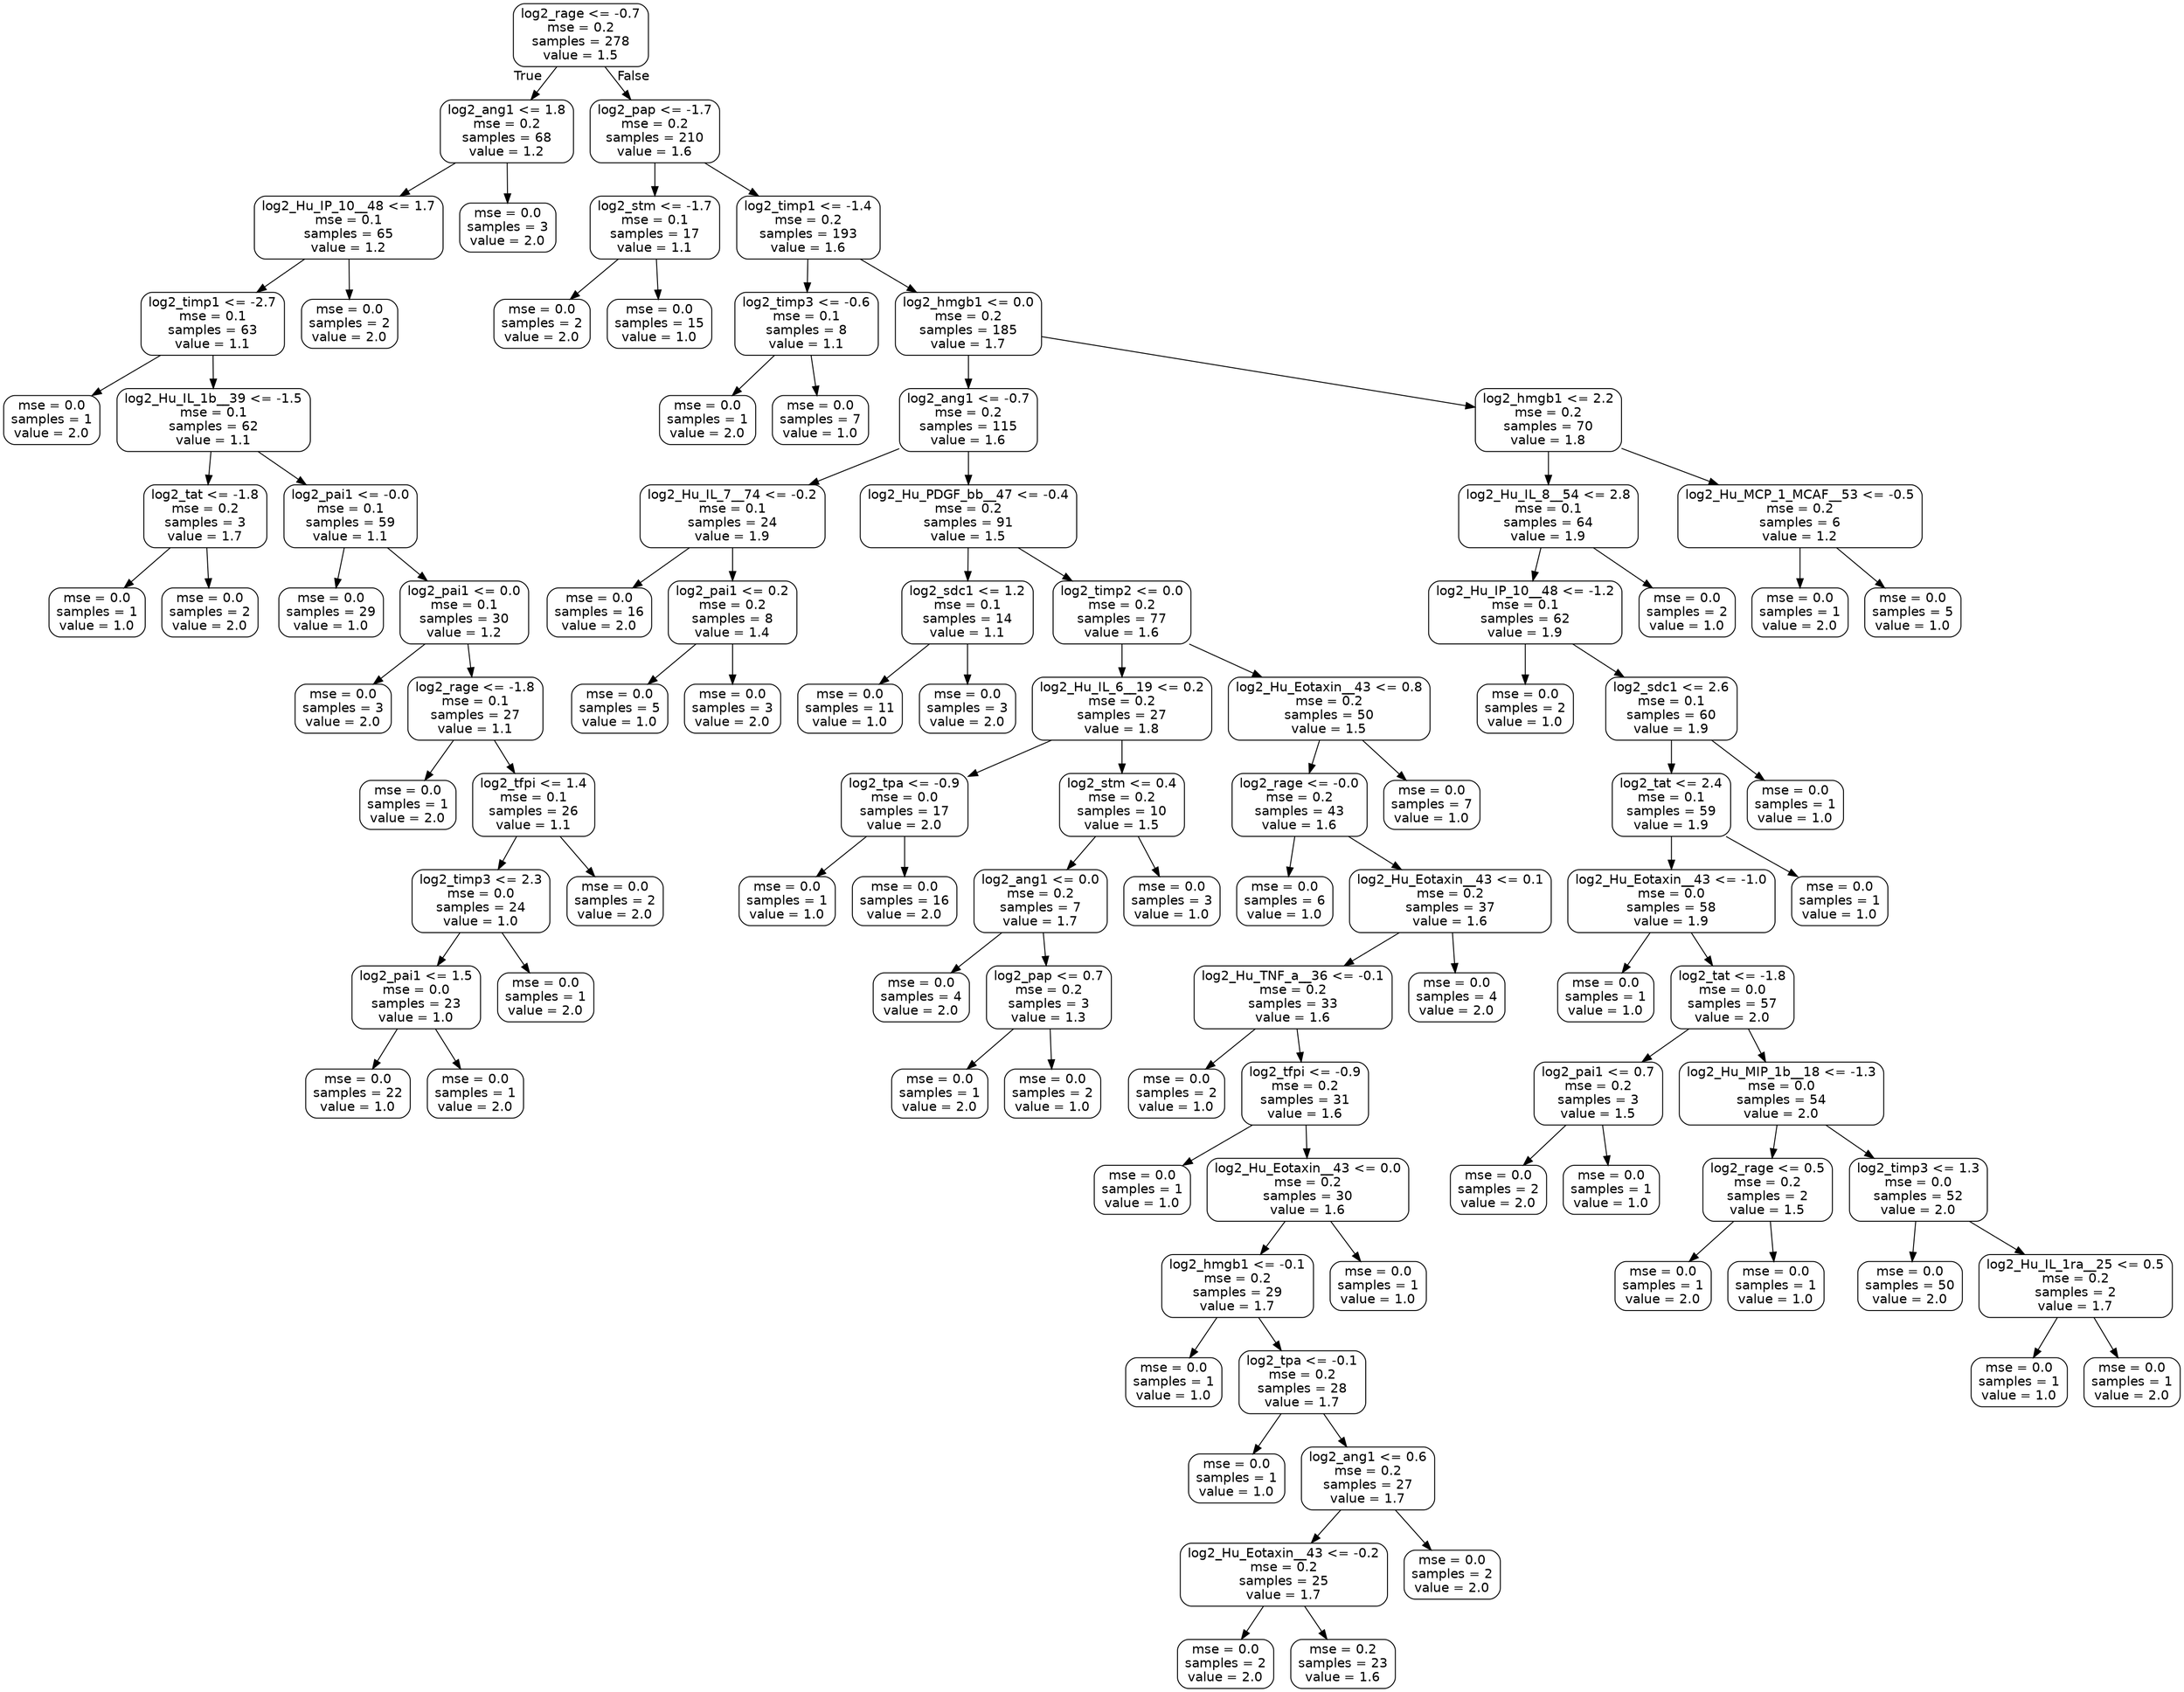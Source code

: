 digraph Tree {
node [shape=box, style="rounded", color="black", fontname=helvetica] ;
edge [fontname=helvetica] ;
0 [label="log2_rage <= -0.7\nmse = 0.2\nsamples = 278\nvalue = 1.5"] ;
1 [label="log2_ang1 <= 1.8\nmse = 0.2\nsamples = 68\nvalue = 1.2"] ;
0 -> 1 [labeldistance=2.5, labelangle=45, headlabel="True"] ;
2 [label="log2_Hu_IP_10__48 <= 1.7\nmse = 0.1\nsamples = 65\nvalue = 1.2"] ;
1 -> 2 ;
3 [label="log2_timp1 <= -2.7\nmse = 0.1\nsamples = 63\nvalue = 1.1"] ;
2 -> 3 ;
4 [label="mse = 0.0\nsamples = 1\nvalue = 2.0"] ;
3 -> 4 ;
5 [label="log2_Hu_IL_1b__39 <= -1.5\nmse = 0.1\nsamples = 62\nvalue = 1.1"] ;
3 -> 5 ;
6 [label="log2_tat <= -1.8\nmse = 0.2\nsamples = 3\nvalue = 1.7"] ;
5 -> 6 ;
7 [label="mse = 0.0\nsamples = 1\nvalue = 1.0"] ;
6 -> 7 ;
8 [label="mse = 0.0\nsamples = 2\nvalue = 2.0"] ;
6 -> 8 ;
9 [label="log2_pai1 <= -0.0\nmse = 0.1\nsamples = 59\nvalue = 1.1"] ;
5 -> 9 ;
10 [label="mse = 0.0\nsamples = 29\nvalue = 1.0"] ;
9 -> 10 ;
11 [label="log2_pai1 <= 0.0\nmse = 0.1\nsamples = 30\nvalue = 1.2"] ;
9 -> 11 ;
12 [label="mse = 0.0\nsamples = 3\nvalue = 2.0"] ;
11 -> 12 ;
13 [label="log2_rage <= -1.8\nmse = 0.1\nsamples = 27\nvalue = 1.1"] ;
11 -> 13 ;
14 [label="mse = 0.0\nsamples = 1\nvalue = 2.0"] ;
13 -> 14 ;
15 [label="log2_tfpi <= 1.4\nmse = 0.1\nsamples = 26\nvalue = 1.1"] ;
13 -> 15 ;
16 [label="log2_timp3 <= 2.3\nmse = 0.0\nsamples = 24\nvalue = 1.0"] ;
15 -> 16 ;
17 [label="log2_pai1 <= 1.5\nmse = 0.0\nsamples = 23\nvalue = 1.0"] ;
16 -> 17 ;
18 [label="mse = 0.0\nsamples = 22\nvalue = 1.0"] ;
17 -> 18 ;
19 [label="mse = 0.0\nsamples = 1\nvalue = 2.0"] ;
17 -> 19 ;
20 [label="mse = 0.0\nsamples = 1\nvalue = 2.0"] ;
16 -> 20 ;
21 [label="mse = 0.0\nsamples = 2\nvalue = 2.0"] ;
15 -> 21 ;
22 [label="mse = 0.0\nsamples = 2\nvalue = 2.0"] ;
2 -> 22 ;
23 [label="mse = 0.0\nsamples = 3\nvalue = 2.0"] ;
1 -> 23 ;
24 [label="log2_pap <= -1.7\nmse = 0.2\nsamples = 210\nvalue = 1.6"] ;
0 -> 24 [labeldistance=2.5, labelangle=-45, headlabel="False"] ;
25 [label="log2_stm <= -1.7\nmse = 0.1\nsamples = 17\nvalue = 1.1"] ;
24 -> 25 ;
26 [label="mse = 0.0\nsamples = 2\nvalue = 2.0"] ;
25 -> 26 ;
27 [label="mse = 0.0\nsamples = 15\nvalue = 1.0"] ;
25 -> 27 ;
28 [label="log2_timp1 <= -1.4\nmse = 0.2\nsamples = 193\nvalue = 1.6"] ;
24 -> 28 ;
29 [label="log2_timp3 <= -0.6\nmse = 0.1\nsamples = 8\nvalue = 1.1"] ;
28 -> 29 ;
30 [label="mse = 0.0\nsamples = 1\nvalue = 2.0"] ;
29 -> 30 ;
31 [label="mse = 0.0\nsamples = 7\nvalue = 1.0"] ;
29 -> 31 ;
32 [label="log2_hmgb1 <= 0.0\nmse = 0.2\nsamples = 185\nvalue = 1.7"] ;
28 -> 32 ;
33 [label="log2_ang1 <= -0.7\nmse = 0.2\nsamples = 115\nvalue = 1.6"] ;
32 -> 33 ;
34 [label="log2_Hu_IL_7__74 <= -0.2\nmse = 0.1\nsamples = 24\nvalue = 1.9"] ;
33 -> 34 ;
35 [label="mse = 0.0\nsamples = 16\nvalue = 2.0"] ;
34 -> 35 ;
36 [label="log2_pai1 <= 0.2\nmse = 0.2\nsamples = 8\nvalue = 1.4"] ;
34 -> 36 ;
37 [label="mse = 0.0\nsamples = 5\nvalue = 1.0"] ;
36 -> 37 ;
38 [label="mse = 0.0\nsamples = 3\nvalue = 2.0"] ;
36 -> 38 ;
39 [label="log2_Hu_PDGF_bb__47 <= -0.4\nmse = 0.2\nsamples = 91\nvalue = 1.5"] ;
33 -> 39 ;
40 [label="log2_sdc1 <= 1.2\nmse = 0.1\nsamples = 14\nvalue = 1.1"] ;
39 -> 40 ;
41 [label="mse = 0.0\nsamples = 11\nvalue = 1.0"] ;
40 -> 41 ;
42 [label="mse = 0.0\nsamples = 3\nvalue = 2.0"] ;
40 -> 42 ;
43 [label="log2_timp2 <= 0.0\nmse = 0.2\nsamples = 77\nvalue = 1.6"] ;
39 -> 43 ;
44 [label="log2_Hu_IL_6__19 <= 0.2\nmse = 0.2\nsamples = 27\nvalue = 1.8"] ;
43 -> 44 ;
45 [label="log2_tpa <= -0.9\nmse = 0.0\nsamples = 17\nvalue = 2.0"] ;
44 -> 45 ;
46 [label="mse = 0.0\nsamples = 1\nvalue = 1.0"] ;
45 -> 46 ;
47 [label="mse = 0.0\nsamples = 16\nvalue = 2.0"] ;
45 -> 47 ;
48 [label="log2_stm <= 0.4\nmse = 0.2\nsamples = 10\nvalue = 1.5"] ;
44 -> 48 ;
49 [label="log2_ang1 <= 0.0\nmse = 0.2\nsamples = 7\nvalue = 1.7"] ;
48 -> 49 ;
50 [label="mse = 0.0\nsamples = 4\nvalue = 2.0"] ;
49 -> 50 ;
51 [label="log2_pap <= 0.7\nmse = 0.2\nsamples = 3\nvalue = 1.3"] ;
49 -> 51 ;
52 [label="mse = 0.0\nsamples = 1\nvalue = 2.0"] ;
51 -> 52 ;
53 [label="mse = 0.0\nsamples = 2\nvalue = 1.0"] ;
51 -> 53 ;
54 [label="mse = 0.0\nsamples = 3\nvalue = 1.0"] ;
48 -> 54 ;
55 [label="log2_Hu_Eotaxin__43 <= 0.8\nmse = 0.2\nsamples = 50\nvalue = 1.5"] ;
43 -> 55 ;
56 [label="log2_rage <= -0.0\nmse = 0.2\nsamples = 43\nvalue = 1.6"] ;
55 -> 56 ;
57 [label="mse = 0.0\nsamples = 6\nvalue = 1.0"] ;
56 -> 57 ;
58 [label="log2_Hu_Eotaxin__43 <= 0.1\nmse = 0.2\nsamples = 37\nvalue = 1.6"] ;
56 -> 58 ;
59 [label="log2_Hu_TNF_a__36 <= -0.1\nmse = 0.2\nsamples = 33\nvalue = 1.6"] ;
58 -> 59 ;
60 [label="mse = 0.0\nsamples = 2\nvalue = 1.0"] ;
59 -> 60 ;
61 [label="log2_tfpi <= -0.9\nmse = 0.2\nsamples = 31\nvalue = 1.6"] ;
59 -> 61 ;
62 [label="mse = 0.0\nsamples = 1\nvalue = 1.0"] ;
61 -> 62 ;
63 [label="log2_Hu_Eotaxin__43 <= 0.0\nmse = 0.2\nsamples = 30\nvalue = 1.6"] ;
61 -> 63 ;
64 [label="log2_hmgb1 <= -0.1\nmse = 0.2\nsamples = 29\nvalue = 1.7"] ;
63 -> 64 ;
65 [label="mse = 0.0\nsamples = 1\nvalue = 1.0"] ;
64 -> 65 ;
66 [label="log2_tpa <= -0.1\nmse = 0.2\nsamples = 28\nvalue = 1.7"] ;
64 -> 66 ;
67 [label="mse = 0.0\nsamples = 1\nvalue = 1.0"] ;
66 -> 67 ;
68 [label="log2_ang1 <= 0.6\nmse = 0.2\nsamples = 27\nvalue = 1.7"] ;
66 -> 68 ;
69 [label="log2_Hu_Eotaxin__43 <= -0.2\nmse = 0.2\nsamples = 25\nvalue = 1.7"] ;
68 -> 69 ;
70 [label="mse = 0.0\nsamples = 2\nvalue = 2.0"] ;
69 -> 70 ;
71 [label="mse = 0.2\nsamples = 23\nvalue = 1.6"] ;
69 -> 71 ;
72 [label="mse = 0.0\nsamples = 2\nvalue = 2.0"] ;
68 -> 72 ;
73 [label="mse = 0.0\nsamples = 1\nvalue = 1.0"] ;
63 -> 73 ;
74 [label="mse = 0.0\nsamples = 4\nvalue = 2.0"] ;
58 -> 74 ;
75 [label="mse = 0.0\nsamples = 7\nvalue = 1.0"] ;
55 -> 75 ;
76 [label="log2_hmgb1 <= 2.2\nmse = 0.2\nsamples = 70\nvalue = 1.8"] ;
32 -> 76 ;
77 [label="log2_Hu_IL_8__54 <= 2.8\nmse = 0.1\nsamples = 64\nvalue = 1.9"] ;
76 -> 77 ;
78 [label="log2_Hu_IP_10__48 <= -1.2\nmse = 0.1\nsamples = 62\nvalue = 1.9"] ;
77 -> 78 ;
79 [label="mse = 0.0\nsamples = 2\nvalue = 1.0"] ;
78 -> 79 ;
80 [label="log2_sdc1 <= 2.6\nmse = 0.1\nsamples = 60\nvalue = 1.9"] ;
78 -> 80 ;
81 [label="log2_tat <= 2.4\nmse = 0.1\nsamples = 59\nvalue = 1.9"] ;
80 -> 81 ;
82 [label="log2_Hu_Eotaxin__43 <= -1.0\nmse = 0.0\nsamples = 58\nvalue = 1.9"] ;
81 -> 82 ;
83 [label="mse = 0.0\nsamples = 1\nvalue = 1.0"] ;
82 -> 83 ;
84 [label="log2_tat <= -1.8\nmse = 0.0\nsamples = 57\nvalue = 2.0"] ;
82 -> 84 ;
85 [label="log2_pai1 <= 0.7\nmse = 0.2\nsamples = 3\nvalue = 1.5"] ;
84 -> 85 ;
86 [label="mse = 0.0\nsamples = 2\nvalue = 2.0"] ;
85 -> 86 ;
87 [label="mse = 0.0\nsamples = 1\nvalue = 1.0"] ;
85 -> 87 ;
88 [label="log2_Hu_MIP_1b__18 <= -1.3\nmse = 0.0\nsamples = 54\nvalue = 2.0"] ;
84 -> 88 ;
89 [label="log2_rage <= 0.5\nmse = 0.2\nsamples = 2\nvalue = 1.5"] ;
88 -> 89 ;
90 [label="mse = 0.0\nsamples = 1\nvalue = 2.0"] ;
89 -> 90 ;
91 [label="mse = 0.0\nsamples = 1\nvalue = 1.0"] ;
89 -> 91 ;
92 [label="log2_timp3 <= 1.3\nmse = 0.0\nsamples = 52\nvalue = 2.0"] ;
88 -> 92 ;
93 [label="mse = 0.0\nsamples = 50\nvalue = 2.0"] ;
92 -> 93 ;
94 [label="log2_Hu_IL_1ra__25 <= 0.5\nmse = 0.2\nsamples = 2\nvalue = 1.7"] ;
92 -> 94 ;
95 [label="mse = 0.0\nsamples = 1\nvalue = 1.0"] ;
94 -> 95 ;
96 [label="mse = 0.0\nsamples = 1\nvalue = 2.0"] ;
94 -> 96 ;
97 [label="mse = 0.0\nsamples = 1\nvalue = 1.0"] ;
81 -> 97 ;
98 [label="mse = 0.0\nsamples = 1\nvalue = 1.0"] ;
80 -> 98 ;
99 [label="mse = 0.0\nsamples = 2\nvalue = 1.0"] ;
77 -> 99 ;
100 [label="log2_Hu_MCP_1_MCAF__53 <= -0.5\nmse = 0.2\nsamples = 6\nvalue = 1.2"] ;
76 -> 100 ;
101 [label="mse = 0.0\nsamples = 1\nvalue = 2.0"] ;
100 -> 101 ;
102 [label="mse = 0.0\nsamples = 5\nvalue = 1.0"] ;
100 -> 102 ;
}